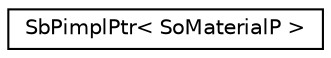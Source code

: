 digraph "Graphical Class Hierarchy"
{
 // LATEX_PDF_SIZE
  edge [fontname="Helvetica",fontsize="10",labelfontname="Helvetica",labelfontsize="10"];
  node [fontname="Helvetica",fontsize="10",shape=record];
  rankdir="LR";
  Node0 [label="SbPimplPtr\< SoMaterialP \>",height=0.2,width=0.4,color="black", fillcolor="white", style="filled",URL="$classSbPimplPtr.html",tooltip=" "];
}
